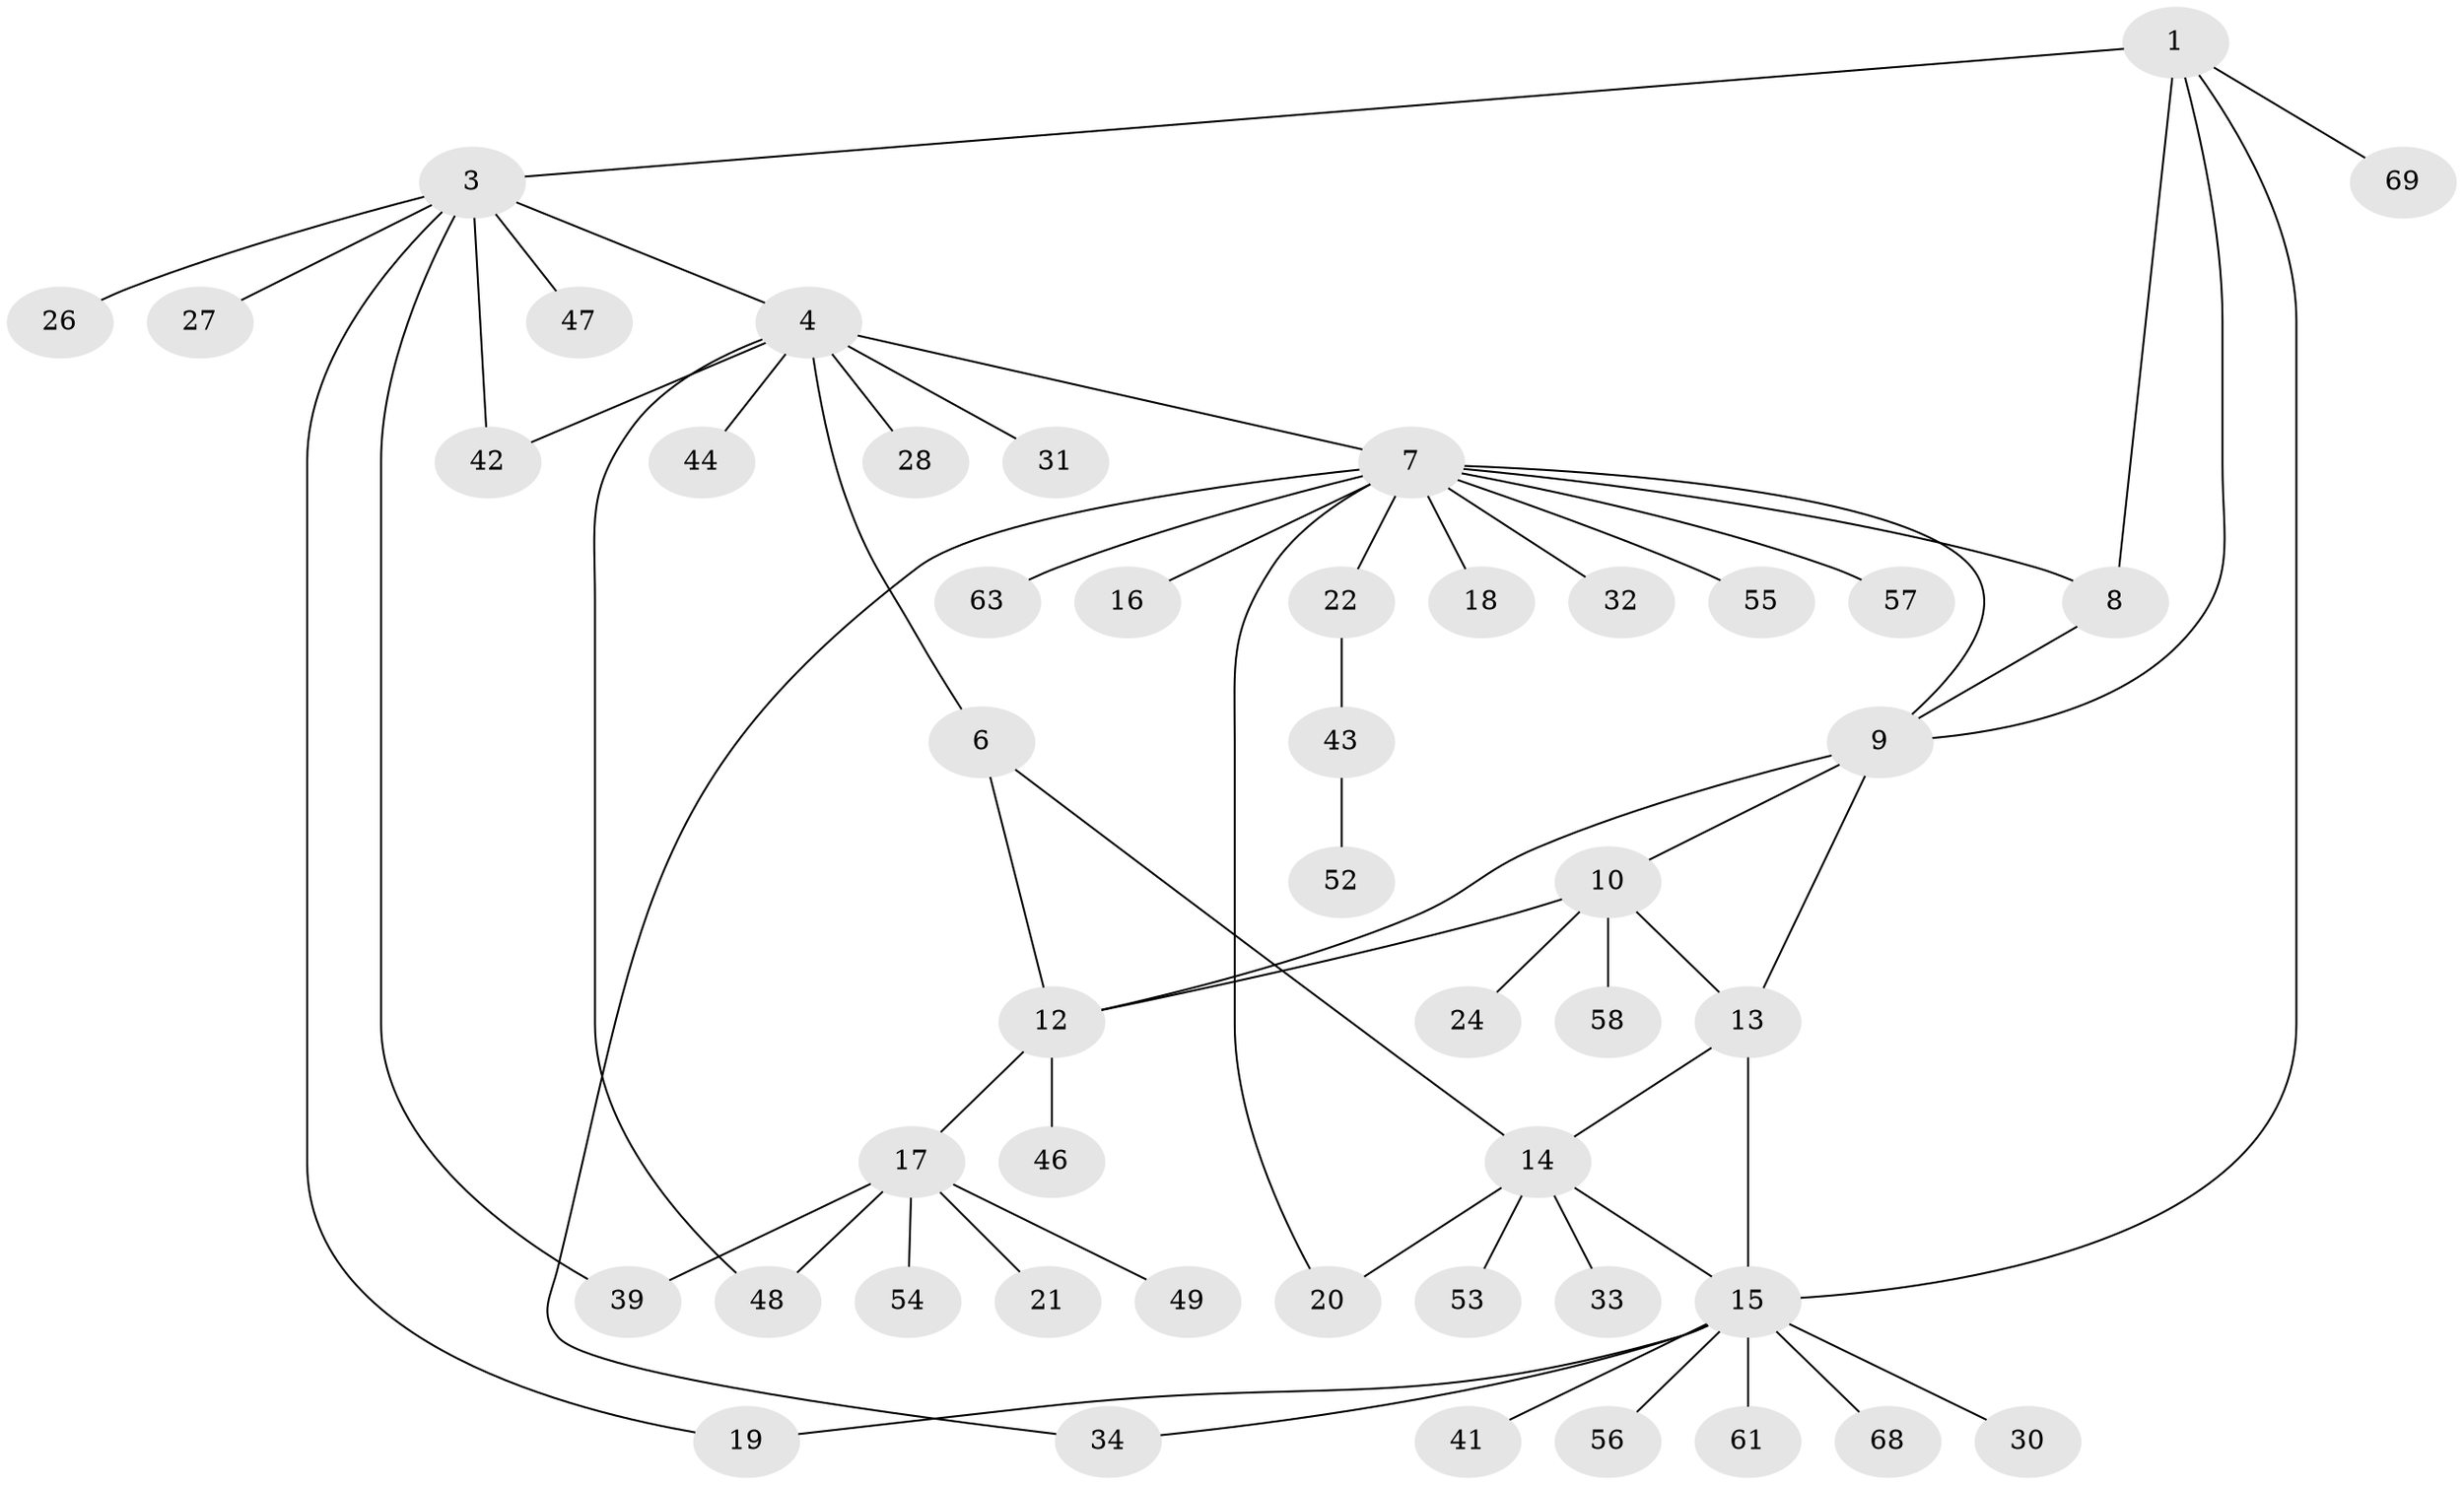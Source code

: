 // original degree distribution, {6: 0.043478260869565216, 2: 0.21739130434782608, 10: 0.014492753623188406, 4: 0.057971014492753624, 7: 0.043478260869565216, 5: 0.028985507246376812, 13: 0.014492753623188406, 11: 0.014492753623188406, 1: 0.5507246376811594, 3: 0.014492753623188406}
// Generated by graph-tools (version 1.1) at 2025/42/03/06/25 10:42:10]
// undirected, 48 vertices, 62 edges
graph export_dot {
graph [start="1"]
  node [color=gray90,style=filled];
  1 [super="+2"];
  3 [super="+59"];
  4 [super="+5"];
  6 [super="+50"];
  7 [super="+29"];
  8 [super="+35"];
  9 [super="+11"];
  10 [super="+25"];
  12 [super="+67"];
  13 [super="+38"];
  14 [super="+23"];
  15 [super="+37"];
  16;
  17 [super="+45"];
  18;
  19 [super="+36"];
  20;
  21;
  22 [super="+66"];
  24;
  26;
  27 [super="+40"];
  28 [super="+51"];
  30;
  31 [super="+64"];
  32;
  33;
  34;
  39;
  41;
  42;
  43;
  44;
  46;
  47 [super="+65"];
  48;
  49;
  52 [super="+62"];
  53;
  54 [super="+60"];
  55;
  56;
  57;
  58;
  61;
  63;
  68;
  69;
  1 -- 3 [weight=2];
  1 -- 8;
  1 -- 15;
  1 -- 69;
  1 -- 9;
  3 -- 19;
  3 -- 26;
  3 -- 27;
  3 -- 39;
  3 -- 42;
  3 -- 47;
  3 -- 4;
  4 -- 6 [weight=2];
  4 -- 7;
  4 -- 28;
  4 -- 48;
  4 -- 42;
  4 -- 44;
  4 -- 31;
  6 -- 12;
  6 -- 14;
  7 -- 8;
  7 -- 9;
  7 -- 16;
  7 -- 18;
  7 -- 20;
  7 -- 22;
  7 -- 32;
  7 -- 34;
  7 -- 55;
  7 -- 57;
  7 -- 63;
  8 -- 9;
  9 -- 13;
  9 -- 10;
  9 -- 12;
  10 -- 12;
  10 -- 13;
  10 -- 24;
  10 -- 58;
  12 -- 17;
  12 -- 46;
  13 -- 14;
  13 -- 15;
  14 -- 15;
  14 -- 20;
  14 -- 33;
  14 -- 53;
  15 -- 30;
  15 -- 34;
  15 -- 41;
  15 -- 56;
  15 -- 61;
  15 -- 68;
  15 -- 19;
  17 -- 21;
  17 -- 39;
  17 -- 48;
  17 -- 49;
  17 -- 54;
  22 -- 43;
  43 -- 52;
}
